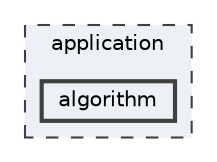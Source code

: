 digraph "application/algorithm"
{
 // LATEX_PDF_SIZE
  bgcolor="transparent";
  edge [fontname=Helvetica,fontsize=10,labelfontname=Helvetica,labelfontsize=10];
  node [fontname=Helvetica,fontsize=10,shape=box,height=0.2,width=0.4];
  compound=true
  subgraph clusterdir_d75c23162a2652451dce46d2e7e8aead {
    graph [ bgcolor="#edf0f7", pencolor="grey25", label="application", fontname=Helvetica,fontsize=10 style="filled,dashed", URL="dir_d75c23162a2652451dce46d2e7e8aead.html",tooltip=""]
  dir_8788d5b9ef76e6c3c9e62a52e6c8fb62 [label="algorithm", fillcolor="#edf0f7", color="grey25", style="filled,bold", URL="dir_8788d5b9ef76e6c3c9e62a52e6c8fb62.html",tooltip=""];
  }
}

